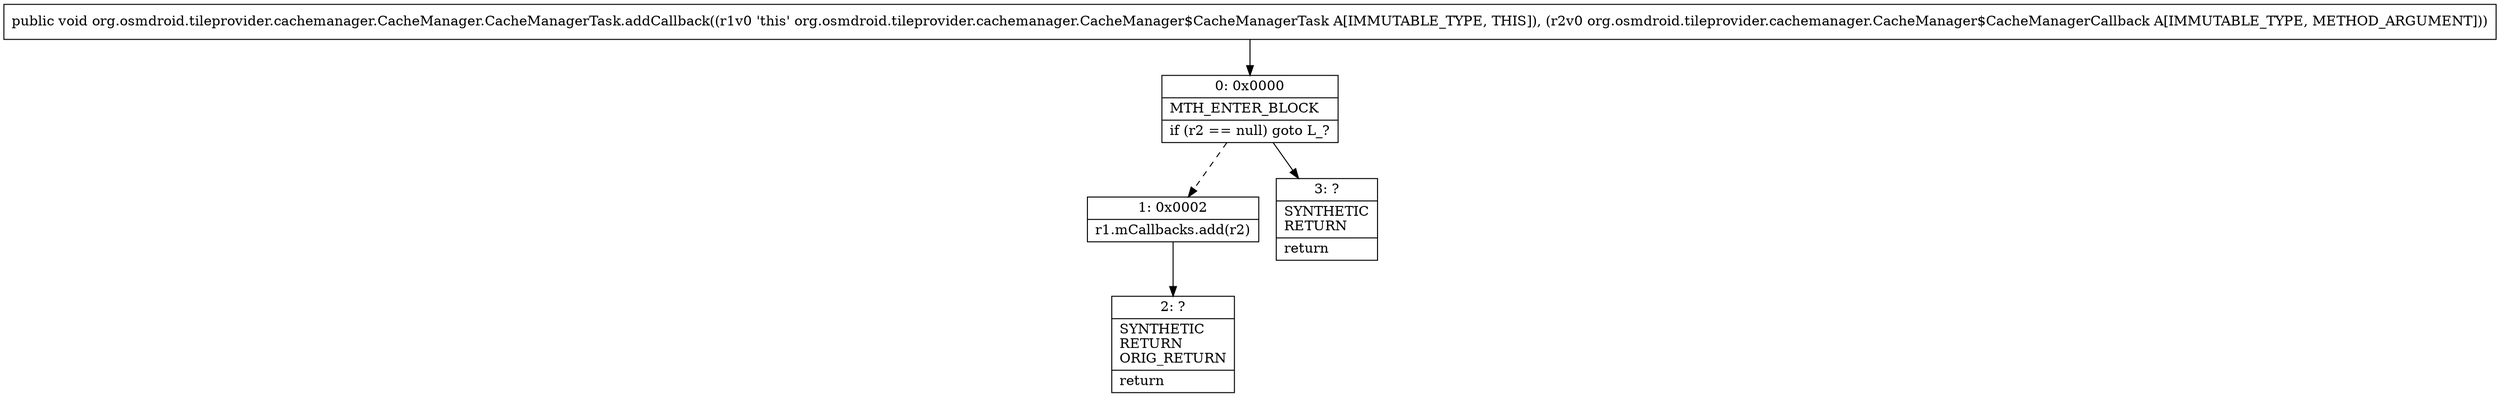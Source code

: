digraph "CFG fororg.osmdroid.tileprovider.cachemanager.CacheManager.CacheManagerTask.addCallback(Lorg\/osmdroid\/tileprovider\/cachemanager\/CacheManager$CacheManagerCallback;)V" {
Node_0 [shape=record,label="{0\:\ 0x0000|MTH_ENTER_BLOCK\l|if (r2 == null) goto L_?\l}"];
Node_1 [shape=record,label="{1\:\ 0x0002|r1.mCallbacks.add(r2)\l}"];
Node_2 [shape=record,label="{2\:\ ?|SYNTHETIC\lRETURN\lORIG_RETURN\l|return\l}"];
Node_3 [shape=record,label="{3\:\ ?|SYNTHETIC\lRETURN\l|return\l}"];
MethodNode[shape=record,label="{public void org.osmdroid.tileprovider.cachemanager.CacheManager.CacheManagerTask.addCallback((r1v0 'this' org.osmdroid.tileprovider.cachemanager.CacheManager$CacheManagerTask A[IMMUTABLE_TYPE, THIS]), (r2v0 org.osmdroid.tileprovider.cachemanager.CacheManager$CacheManagerCallback A[IMMUTABLE_TYPE, METHOD_ARGUMENT])) }"];
MethodNode -> Node_0;
Node_0 -> Node_1[style=dashed];
Node_0 -> Node_3;
Node_1 -> Node_2;
}


